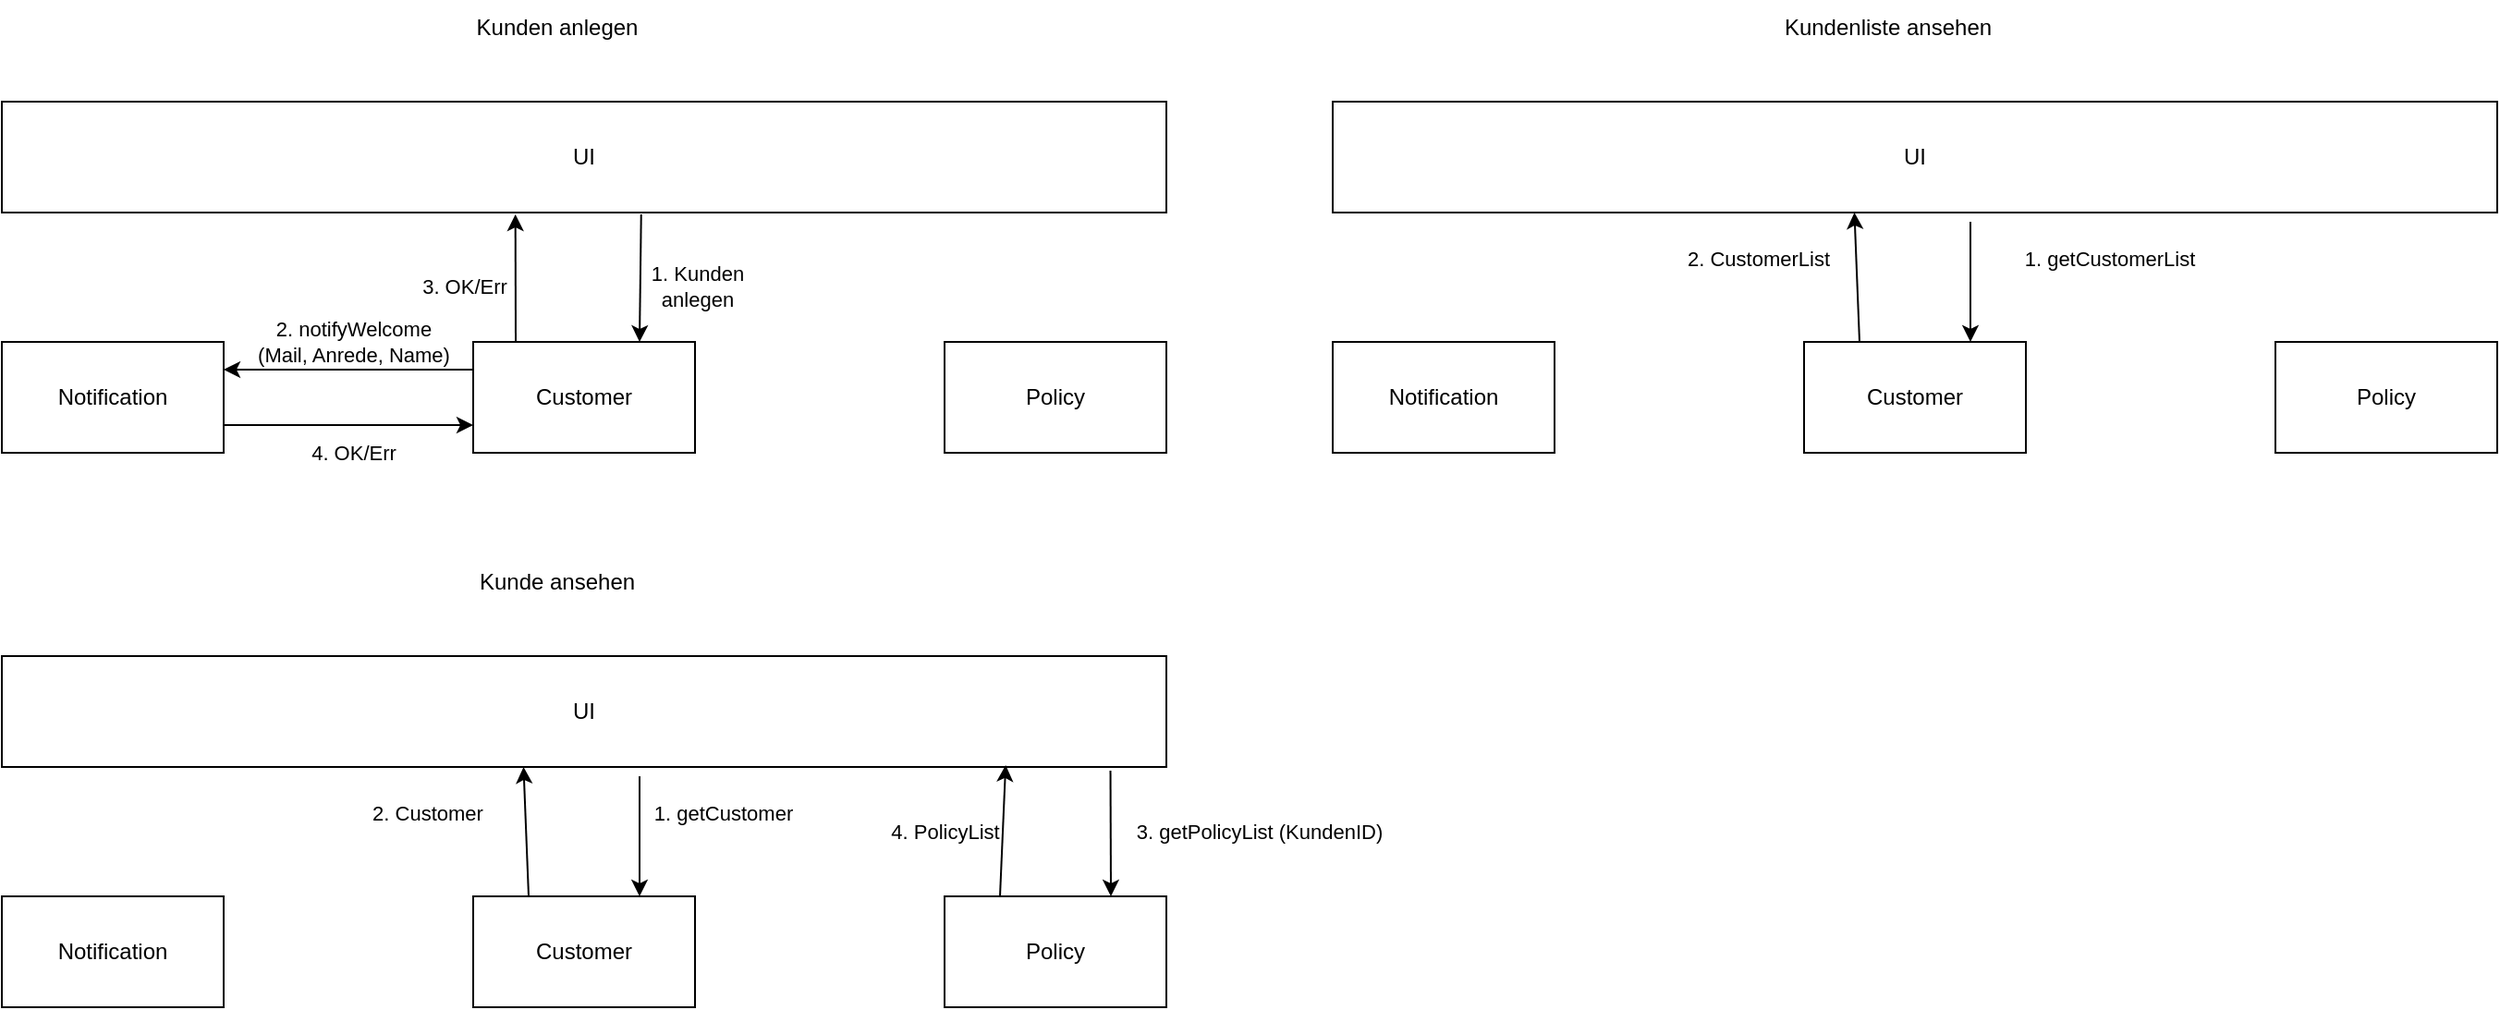 <mxfile version="21.1.2" type="device">
  <diagram name="Seite-1" id="nwKqBb7dtvyZMgcb7HCO">
    <mxGraphModel dx="792" dy="1188" grid="1" gridSize="10" guides="1" tooltips="1" connect="1" arrows="1" fold="1" page="1" pageScale="1" pageWidth="827" pageHeight="1169" math="0" shadow="0">
      <root>
        <mxCell id="0" />
        <mxCell id="1" parent="0" />
        <mxCell id="YhagCRoTJIzjtWiBORJF-1" value="UI" style="rounded=0;whiteSpace=wrap;html=1;" parent="1" vertex="1">
          <mxGeometry x="20" y="75" width="630" height="60" as="geometry" />
        </mxCell>
        <mxCell id="YhagCRoTJIzjtWiBORJF-2" value="Notification" style="rounded=0;whiteSpace=wrap;html=1;" parent="1" vertex="1">
          <mxGeometry x="20" y="205" width="120" height="60" as="geometry" />
        </mxCell>
        <mxCell id="YhagCRoTJIzjtWiBORJF-3" value="Customer" style="rounded=0;whiteSpace=wrap;html=1;" parent="1" vertex="1">
          <mxGeometry x="275" y="205" width="120" height="60" as="geometry" />
        </mxCell>
        <mxCell id="YhagCRoTJIzjtWiBORJF-4" value="Policy" style="rounded=0;whiteSpace=wrap;html=1;" parent="1" vertex="1">
          <mxGeometry x="530" y="205" width="120" height="60" as="geometry" />
        </mxCell>
        <mxCell id="YhagCRoTJIzjtWiBORJF-5" value="" style="endArrow=classic;html=1;rounded=0;entryX=0.75;entryY=0;entryDx=0;entryDy=0;exitX=0.549;exitY=1.017;exitDx=0;exitDy=0;exitPerimeter=0;" parent="1" source="YhagCRoTJIzjtWiBORJF-1" target="YhagCRoTJIzjtWiBORJF-3" edge="1">
          <mxGeometry width="50" height="50" relative="1" as="geometry">
            <mxPoint x="280" y="465" as="sourcePoint" />
            <mxPoint x="330" y="415" as="targetPoint" />
          </mxGeometry>
        </mxCell>
        <mxCell id="YhagCRoTJIzjtWiBORJF-6" value="1. Kunden&lt;br&gt;anlegen" style="edgeLabel;html=1;align=center;verticalAlign=middle;resizable=0;points=[];" parent="YhagCRoTJIzjtWiBORJF-5" vertex="1" connectable="0">
          <mxGeometry x="0.334" y="-1" relative="1" as="geometry">
            <mxPoint x="31" y="-7" as="offset" />
          </mxGeometry>
        </mxCell>
        <mxCell id="YhagCRoTJIzjtWiBORJF-7" value="" style="endArrow=classic;html=1;rounded=0;entryX=0.441;entryY=1.017;entryDx=0;entryDy=0;entryPerimeter=0;" parent="1" target="YhagCRoTJIzjtWiBORJF-1" edge="1">
          <mxGeometry width="50" height="50" relative="1" as="geometry">
            <mxPoint x="298" y="205" as="sourcePoint" />
            <mxPoint x="340" y="355" as="targetPoint" />
          </mxGeometry>
        </mxCell>
        <mxCell id="YhagCRoTJIzjtWiBORJF-8" value="3. OK/Err" style="edgeLabel;html=1;align=center;verticalAlign=middle;resizable=0;points=[];" parent="YhagCRoTJIzjtWiBORJF-7" vertex="1" connectable="0">
          <mxGeometry x="-0.536" y="2" relative="1" as="geometry">
            <mxPoint x="-26" y="-14" as="offset" />
          </mxGeometry>
        </mxCell>
        <mxCell id="YhagCRoTJIzjtWiBORJF-9" value="Kunden anlegen&lt;br&gt;" style="text;html=1;align=center;verticalAlign=middle;resizable=0;points=[];autosize=1;strokeColor=none;fillColor=none;" parent="1" vertex="1">
          <mxGeometry x="265" y="20" width="110" height="30" as="geometry" />
        </mxCell>
        <mxCell id="YhagCRoTJIzjtWiBORJF-10" value="" style="endArrow=classic;html=1;rounded=0;exitX=0;exitY=0.25;exitDx=0;exitDy=0;entryX=1;entryY=0.25;entryDx=0;entryDy=0;" parent="1" source="YhagCRoTJIzjtWiBORJF-3" target="YhagCRoTJIzjtWiBORJF-2" edge="1">
          <mxGeometry width="50" height="50" relative="1" as="geometry">
            <mxPoint x="490" y="305" as="sourcePoint" />
            <mxPoint x="540" y="255" as="targetPoint" />
          </mxGeometry>
        </mxCell>
        <mxCell id="YhagCRoTJIzjtWiBORJF-11" value="2. notifyWelcome &lt;br&gt;(Mail, Anrede, Name)" style="edgeLabel;html=1;align=center;verticalAlign=middle;resizable=0;points=[];" parent="YhagCRoTJIzjtWiBORJF-10" vertex="1" connectable="0">
          <mxGeometry x="0.585" y="1" relative="1" as="geometry">
            <mxPoint x="42" y="-16" as="offset" />
          </mxGeometry>
        </mxCell>
        <mxCell id="YhagCRoTJIzjtWiBORJF-12" value="" style="endArrow=classic;html=1;rounded=0;exitX=1;exitY=0.75;exitDx=0;exitDy=0;entryX=0;entryY=0.75;entryDx=0;entryDy=0;" parent="1" source="YhagCRoTJIzjtWiBORJF-2" target="YhagCRoTJIzjtWiBORJF-3" edge="1">
          <mxGeometry width="50" height="50" relative="1" as="geometry">
            <mxPoint x="360" y="345" as="sourcePoint" />
            <mxPoint x="410" y="295" as="targetPoint" />
          </mxGeometry>
        </mxCell>
        <mxCell id="YhagCRoTJIzjtWiBORJF-13" value="4. OK/Err&lt;br&gt;" style="edgeLabel;html=1;align=center;verticalAlign=middle;resizable=0;points=[];" parent="YhagCRoTJIzjtWiBORJF-12" vertex="1" connectable="0">
          <mxGeometry x="0.156" y="-3" relative="1" as="geometry">
            <mxPoint x="-8" y="12" as="offset" />
          </mxGeometry>
        </mxCell>
        <mxCell id="YhagCRoTJIzjtWiBORJF-40" value="UI" style="rounded=0;whiteSpace=wrap;html=1;" parent="1" vertex="1">
          <mxGeometry x="740" y="75" width="630" height="60" as="geometry" />
        </mxCell>
        <mxCell id="YhagCRoTJIzjtWiBORJF-41" value="Notification" style="rounded=0;whiteSpace=wrap;html=1;" parent="1" vertex="1">
          <mxGeometry x="740" y="205" width="120" height="60" as="geometry" />
        </mxCell>
        <mxCell id="YhagCRoTJIzjtWiBORJF-42" value="Customer" style="rounded=0;whiteSpace=wrap;html=1;" parent="1" vertex="1">
          <mxGeometry x="995" y="205" width="120" height="60" as="geometry" />
        </mxCell>
        <mxCell id="YhagCRoTJIzjtWiBORJF-43" value="Policy" style="rounded=0;whiteSpace=wrap;html=1;" parent="1" vertex="1">
          <mxGeometry x="1250" y="205" width="120" height="60" as="geometry" />
        </mxCell>
        <mxCell id="YhagCRoTJIzjtWiBORJF-44" value="Kundenliste ansehen" style="text;html=1;align=center;verticalAlign=middle;resizable=0;points=[];autosize=1;strokeColor=none;fillColor=none;" parent="1" vertex="1">
          <mxGeometry x="970" y="20" width="140" height="30" as="geometry" />
        </mxCell>
        <mxCell id="YhagCRoTJIzjtWiBORJF-45" value="" style="endArrow=classic;html=1;rounded=0;entryX=0.75;entryY=0;entryDx=0;entryDy=0;" parent="1" target="YhagCRoTJIzjtWiBORJF-42" edge="1">
          <mxGeometry width="50" height="50" relative="1" as="geometry">
            <mxPoint x="1085" y="140" as="sourcePoint" />
            <mxPoint x="920" y="180" as="targetPoint" />
          </mxGeometry>
        </mxCell>
        <mxCell id="YhagCRoTJIzjtWiBORJF-46" value="1. getCustomerList" style="edgeLabel;html=1;align=center;verticalAlign=middle;resizable=0;points=[];" parent="YhagCRoTJIzjtWiBORJF-45" vertex="1" connectable="0">
          <mxGeometry x="-0.477" y="3" relative="1" as="geometry">
            <mxPoint x="72" y="3" as="offset" />
          </mxGeometry>
        </mxCell>
        <mxCell id="YhagCRoTJIzjtWiBORJF-47" value="" style="endArrow=classic;html=1;rounded=0;exitX=0.25;exitY=0;exitDx=0;exitDy=0;entryX=0.448;entryY=1;entryDx=0;entryDy=0;entryPerimeter=0;" parent="1" source="YhagCRoTJIzjtWiBORJF-42" target="YhagCRoTJIzjtWiBORJF-40" edge="1">
          <mxGeometry width="50" height="50" relative="1" as="geometry">
            <mxPoint x="910" y="240" as="sourcePoint" />
            <mxPoint x="960" y="190" as="targetPoint" />
          </mxGeometry>
        </mxCell>
        <mxCell id="YhagCRoTJIzjtWiBORJF-48" value="2. CustomerList" style="edgeLabel;html=1;align=center;verticalAlign=middle;resizable=0;points=[];" parent="YhagCRoTJIzjtWiBORJF-47" vertex="1" connectable="0">
          <mxGeometry x="0.315" relative="1" as="geometry">
            <mxPoint x="-53" y="1" as="offset" />
          </mxGeometry>
        </mxCell>
        <mxCell id="YhagCRoTJIzjtWiBORJF-49" value="UI" style="rounded=0;whiteSpace=wrap;html=1;" parent="1" vertex="1">
          <mxGeometry x="20" y="375" width="630" height="60" as="geometry" />
        </mxCell>
        <mxCell id="YhagCRoTJIzjtWiBORJF-50" value="Notification" style="rounded=0;whiteSpace=wrap;html=1;" parent="1" vertex="1">
          <mxGeometry x="20" y="505" width="120" height="60" as="geometry" />
        </mxCell>
        <mxCell id="YhagCRoTJIzjtWiBORJF-51" value="Customer" style="rounded=0;whiteSpace=wrap;html=1;" parent="1" vertex="1">
          <mxGeometry x="275" y="505" width="120" height="60" as="geometry" />
        </mxCell>
        <mxCell id="YhagCRoTJIzjtWiBORJF-52" value="Policy" style="rounded=0;whiteSpace=wrap;html=1;" parent="1" vertex="1">
          <mxGeometry x="530" y="505" width="120" height="60" as="geometry" />
        </mxCell>
        <mxCell id="YhagCRoTJIzjtWiBORJF-53" value="Kunde ansehen" style="text;html=1;align=center;verticalAlign=middle;resizable=0;points=[];autosize=1;strokeColor=none;fillColor=none;" parent="1" vertex="1">
          <mxGeometry x="265" y="320" width="110" height="30" as="geometry" />
        </mxCell>
        <mxCell id="YhagCRoTJIzjtWiBORJF-54" value="" style="endArrow=classic;html=1;rounded=0;entryX=0.75;entryY=0;entryDx=0;entryDy=0;" parent="1" target="YhagCRoTJIzjtWiBORJF-51" edge="1">
          <mxGeometry width="50" height="50" relative="1" as="geometry">
            <mxPoint x="365" y="440" as="sourcePoint" />
            <mxPoint x="200" y="480" as="targetPoint" />
          </mxGeometry>
        </mxCell>
        <mxCell id="YhagCRoTJIzjtWiBORJF-55" value="1. getCustomer" style="edgeLabel;html=1;align=center;verticalAlign=middle;resizable=0;points=[];" parent="YhagCRoTJIzjtWiBORJF-54" vertex="1" connectable="0">
          <mxGeometry x="-0.477" y="3" relative="1" as="geometry">
            <mxPoint x="42" y="3" as="offset" />
          </mxGeometry>
        </mxCell>
        <mxCell id="YhagCRoTJIzjtWiBORJF-56" value="" style="endArrow=classic;html=1;rounded=0;exitX=0.25;exitY=0;exitDx=0;exitDy=0;entryX=0.448;entryY=1;entryDx=0;entryDy=0;entryPerimeter=0;" parent="1" source="YhagCRoTJIzjtWiBORJF-51" target="YhagCRoTJIzjtWiBORJF-49" edge="1">
          <mxGeometry width="50" height="50" relative="1" as="geometry">
            <mxPoint x="190" y="540" as="sourcePoint" />
            <mxPoint x="240" y="490" as="targetPoint" />
          </mxGeometry>
        </mxCell>
        <mxCell id="YhagCRoTJIzjtWiBORJF-57" value="2. Customer" style="edgeLabel;html=1;align=center;verticalAlign=middle;resizable=0;points=[];" parent="YhagCRoTJIzjtWiBORJF-56" vertex="1" connectable="0">
          <mxGeometry x="0.315" relative="1" as="geometry">
            <mxPoint x="-53" y="1" as="offset" />
          </mxGeometry>
        </mxCell>
        <mxCell id="YhagCRoTJIzjtWiBORJF-58" value="" style="endArrow=classic;html=1;rounded=0;entryX=0.75;entryY=0;entryDx=0;entryDy=0;exitX=0.952;exitY=1.033;exitDx=0;exitDy=0;exitPerimeter=0;" parent="1" source="YhagCRoTJIzjtWiBORJF-49" target="YhagCRoTJIzjtWiBORJF-52" edge="1">
          <mxGeometry width="50" height="50" relative="1" as="geometry">
            <mxPoint x="530" y="700" as="sourcePoint" />
            <mxPoint x="580" y="650" as="targetPoint" />
          </mxGeometry>
        </mxCell>
        <mxCell id="YhagCRoTJIzjtWiBORJF-59" value="3. getPolicyList (KundenID)" style="edgeLabel;html=1;align=center;verticalAlign=middle;resizable=0;points=[];" parent="YhagCRoTJIzjtWiBORJF-58" vertex="1" connectable="0">
          <mxGeometry x="-0.588" y="-2" relative="1" as="geometry">
            <mxPoint x="82" y="19" as="offset" />
          </mxGeometry>
        </mxCell>
        <mxCell id="YhagCRoTJIzjtWiBORJF-60" value="" style="endArrow=classic;html=1;rounded=0;entryX=0.862;entryY=0.983;entryDx=0;entryDy=0;entryPerimeter=0;exitX=0.25;exitY=0;exitDx=0;exitDy=0;" parent="1" source="YhagCRoTJIzjtWiBORJF-52" target="YhagCRoTJIzjtWiBORJF-49" edge="1">
          <mxGeometry width="50" height="50" relative="1" as="geometry">
            <mxPoint x="150" y="500" as="sourcePoint" />
            <mxPoint x="200" y="450" as="targetPoint" />
          </mxGeometry>
        </mxCell>
        <mxCell id="YhagCRoTJIzjtWiBORJF-61" value="4. PolicyList" style="edgeLabel;html=1;align=center;verticalAlign=middle;resizable=0;points=[];" parent="YhagCRoTJIzjtWiBORJF-60" vertex="1" connectable="0">
          <mxGeometry x="0.407" y="1" relative="1" as="geometry">
            <mxPoint x="-31" y="15" as="offset" />
          </mxGeometry>
        </mxCell>
      </root>
    </mxGraphModel>
  </diagram>
</mxfile>
